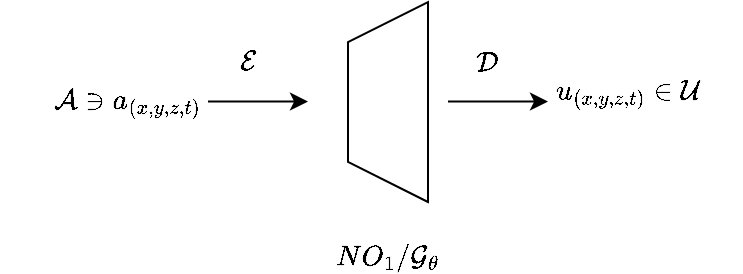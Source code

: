 <mxfile version="20.6.0" type="github">
  <diagram id="vNaFavaUtkI6E_ZRZSPJ" name="第 1 页">
    <mxGraphModel dx="593" dy="313" grid="1" gridSize="10" guides="1" tooltips="1" connect="1" arrows="1" fold="1" page="1" pageScale="1" pageWidth="827" pageHeight="1169" math="1" shadow="0">
      <root>
        <mxCell id="0" />
        <mxCell id="1" parent="0" />
        <mxCell id="5DeH8LEnFmFn5Sq5zkg7-9" value="$$\mathcal{A} \ni \mathcal{a}_{(x,y,z,t)}$$" style="text;html=1;strokeColor=none;fillColor=none;align=center;verticalAlign=middle;whiteSpace=wrap;rounded=0;" vertex="1" parent="1">
          <mxGeometry x="130" y="150" width="60" height="30" as="geometry" />
        </mxCell>
        <mxCell id="5DeH8LEnFmFn5Sq5zkg7-10" value="" style="endArrow=classic;html=1;rounded=0;" edge="1" parent="1">
          <mxGeometry width="50" height="50" relative="1" as="geometry">
            <mxPoint x="200" y="164.8" as="sourcePoint" />
            <mxPoint x="250" y="164.8" as="targetPoint" />
          </mxGeometry>
        </mxCell>
        <mxCell id="5DeH8LEnFmFn5Sq5zkg7-11" value="$$\mathcal{E}$$" style="text;html=1;strokeColor=none;fillColor=none;align=center;verticalAlign=middle;whiteSpace=wrap;rounded=0;" vertex="1" parent="1">
          <mxGeometry x="190" y="130" width="60" height="30" as="geometry" />
        </mxCell>
        <mxCell id="5DeH8LEnFmFn5Sq5zkg7-12" value="" style="shape=trapezoid;perimeter=trapezoidPerimeter;whiteSpace=wrap;html=1;fixedSize=1;rotation=-90;" vertex="1" parent="1">
          <mxGeometry x="240" y="145" width="100" height="40" as="geometry" />
        </mxCell>
        <mxCell id="5DeH8LEnFmFn5Sq5zkg7-13" value="&amp;nbsp;$$NO_{1}/\mathcal{G}_{\theta}$$" style="text;html=1;strokeColor=none;fillColor=none;align=center;verticalAlign=middle;whiteSpace=wrap;rounded=0;" vertex="1" parent="1">
          <mxGeometry x="255" y="220" width="70" height="30" as="geometry" />
        </mxCell>
        <mxCell id="5DeH8LEnFmFn5Sq5zkg7-14" value="" style="endArrow=classic;html=1;rounded=0;" edge="1" parent="1">
          <mxGeometry width="50" height="50" relative="1" as="geometry">
            <mxPoint x="320" y="164.8" as="sourcePoint" />
            <mxPoint x="370" y="164.8" as="targetPoint" />
          </mxGeometry>
        </mxCell>
        <mxCell id="5DeH8LEnFmFn5Sq5zkg7-15" value="$$\mathcal{D}$$" style="text;html=1;strokeColor=none;fillColor=none;align=center;verticalAlign=middle;whiteSpace=wrap;rounded=0;" vertex="1" parent="1">
          <mxGeometry x="310" y="130" width="60" height="30" as="geometry" />
        </mxCell>
        <mxCell id="5DeH8LEnFmFn5Sq5zkg7-16" value="$$ \mathcal{u}_{(x,y,z,t)} \in \mathcal{U}$$" style="text;html=1;strokeColor=none;fillColor=none;align=center;verticalAlign=middle;whiteSpace=wrap;rounded=0;" vertex="1" parent="1">
          <mxGeometry x="380" y="145" width="60" height="30" as="geometry" />
        </mxCell>
      </root>
    </mxGraphModel>
  </diagram>
</mxfile>
